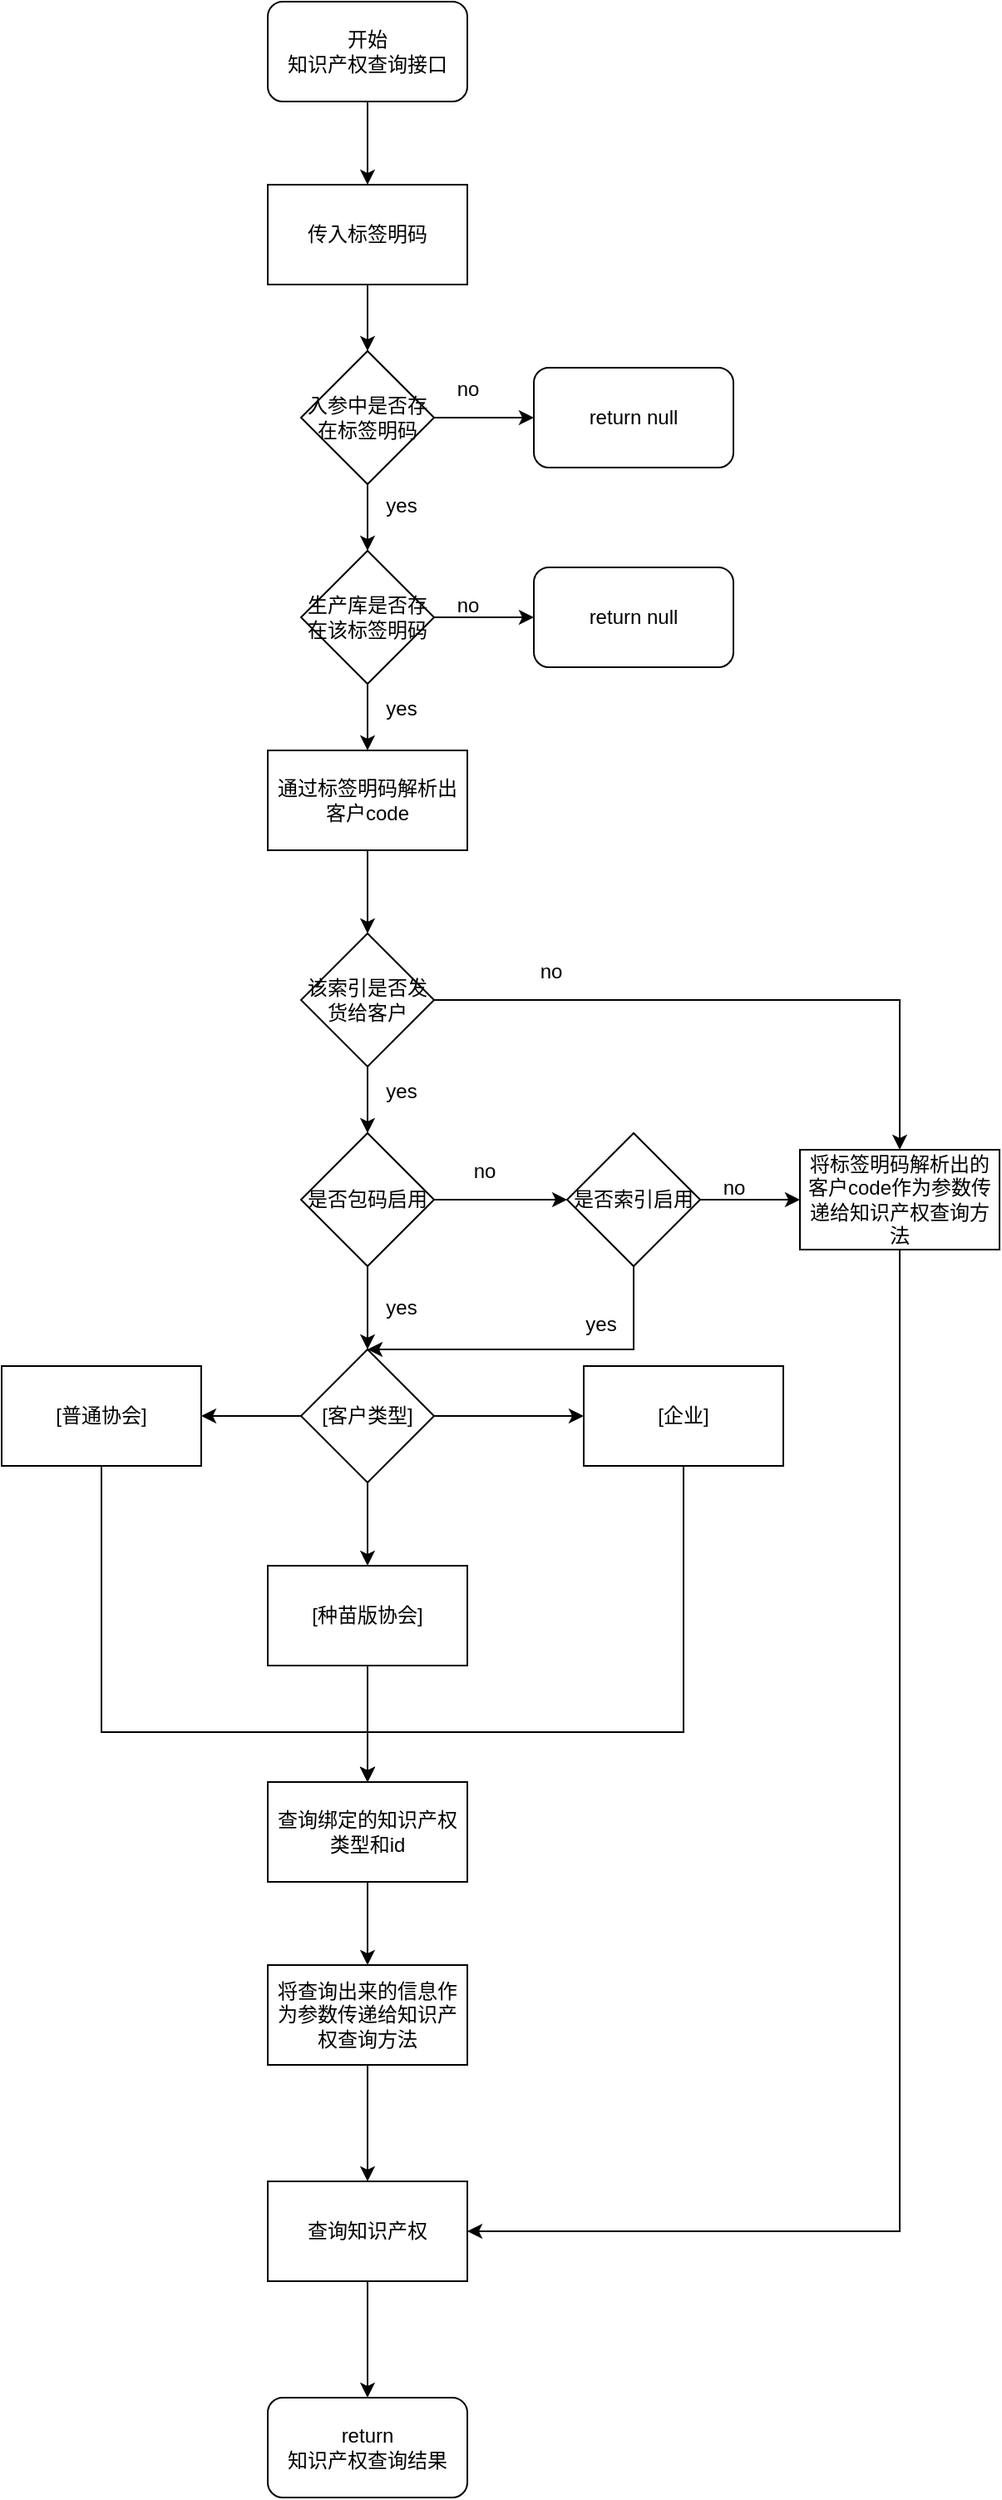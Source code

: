 <mxfile version="25.0.1">
  <diagram name="第 1 页" id="s255MDiugziPjuRfIauH">
    <mxGraphModel dx="1434" dy="772" grid="1" gridSize="10" guides="1" tooltips="1" connect="1" arrows="1" fold="1" page="1" pageScale="1" pageWidth="1654" pageHeight="1169" math="0" shadow="0">
      <root>
        <mxCell id="0" />
        <mxCell id="1" parent="0" />
        <mxCell id="JbyCYwr8BGmZyS5Jvpdc-5" value="" style="edgeStyle=orthogonalEdgeStyle;rounded=0;orthogonalLoop=1;jettySize=auto;html=1;" parent="1" source="JbyCYwr8BGmZyS5Jvpdc-1" target="JbyCYwr8BGmZyS5Jvpdc-4" edge="1">
          <mxGeometry relative="1" as="geometry" />
        </mxCell>
        <mxCell id="JbyCYwr8BGmZyS5Jvpdc-1" value="&lt;font&gt;开始&lt;/font&gt;&lt;div&gt;&lt;font&gt;知识产权查询接口&lt;/font&gt;&lt;/div&gt;" style="rounded=1;whiteSpace=wrap;html=1;" parent="1" vertex="1">
          <mxGeometry x="600" y="120" width="120" height="60" as="geometry" />
        </mxCell>
        <mxCell id="onJ9jWcFODIxRkG4GBCm-2" value="" style="edgeStyle=orthogonalEdgeStyle;rounded=0;orthogonalLoop=1;jettySize=auto;html=1;" edge="1" parent="1" source="JbyCYwr8BGmZyS5Jvpdc-4" target="onJ9jWcFODIxRkG4GBCm-1">
          <mxGeometry relative="1" as="geometry" />
        </mxCell>
        <mxCell id="JbyCYwr8BGmZyS5Jvpdc-4" value="&lt;font&gt;传入标签明码&lt;/font&gt;" style="whiteSpace=wrap;html=1;rounded=0;" parent="1" vertex="1">
          <mxGeometry x="600" y="230" width="120" height="60" as="geometry" />
        </mxCell>
        <mxCell id="onJ9jWcFODIxRkG4GBCm-6" value="" style="edgeStyle=orthogonalEdgeStyle;rounded=0;orthogonalLoop=1;jettySize=auto;html=1;" edge="1" parent="1" source="onJ9jWcFODIxRkG4GBCm-1" target="onJ9jWcFODIxRkG4GBCm-5">
          <mxGeometry relative="1" as="geometry" />
        </mxCell>
        <mxCell id="onJ9jWcFODIxRkG4GBCm-68" value="" style="edgeStyle=orthogonalEdgeStyle;rounded=0;orthogonalLoop=1;jettySize=auto;html=1;" edge="1" parent="1" source="onJ9jWcFODIxRkG4GBCm-1" target="onJ9jWcFODIxRkG4GBCm-67">
          <mxGeometry relative="1" as="geometry" />
        </mxCell>
        <mxCell id="onJ9jWcFODIxRkG4GBCm-1" value="&lt;font&gt;入参中是否存在标签明码&lt;/font&gt;" style="rhombus;whiteSpace=wrap;html=1;rounded=0;" vertex="1" parent="1">
          <mxGeometry x="620" y="330" width="80" height="80" as="geometry" />
        </mxCell>
        <mxCell id="onJ9jWcFODIxRkG4GBCm-12" value="" style="edgeStyle=orthogonalEdgeStyle;rounded=0;orthogonalLoop=1;jettySize=auto;html=1;exitX=0.5;exitY=1;exitDx=0;exitDy=0;" edge="1" parent="1" source="onJ9jWcFODIxRkG4GBCm-30" target="onJ9jWcFODIxRkG4GBCm-11">
          <mxGeometry relative="1" as="geometry" />
        </mxCell>
        <mxCell id="onJ9jWcFODIxRkG4GBCm-31" value="" style="edgeStyle=orthogonalEdgeStyle;rounded=0;orthogonalLoop=1;jettySize=auto;html=1;" edge="1" parent="1" source="onJ9jWcFODIxRkG4GBCm-5" target="onJ9jWcFODIxRkG4GBCm-30">
          <mxGeometry relative="1" as="geometry" />
        </mxCell>
        <mxCell id="onJ9jWcFODIxRkG4GBCm-70" value="" style="edgeStyle=orthogonalEdgeStyle;rounded=0;orthogonalLoop=1;jettySize=auto;html=1;" edge="1" parent="1" source="onJ9jWcFODIxRkG4GBCm-5" target="onJ9jWcFODIxRkG4GBCm-69">
          <mxGeometry relative="1" as="geometry" />
        </mxCell>
        <mxCell id="onJ9jWcFODIxRkG4GBCm-5" value="&lt;font&gt;生产库是否存在该标签明码&lt;/font&gt;" style="rhombus;whiteSpace=wrap;html=1;rounded=0;" vertex="1" parent="1">
          <mxGeometry x="620" y="450" width="80" height="80" as="geometry" />
        </mxCell>
        <mxCell id="onJ9jWcFODIxRkG4GBCm-9" value="no" style="text;html=1;align=center;verticalAlign=middle;resizable=0;points=[];autosize=1;strokeColor=none;fillColor=none;" vertex="1" parent="1">
          <mxGeometry x="700" y="338" width="40" height="30" as="geometry" />
        </mxCell>
        <mxCell id="onJ9jWcFODIxRkG4GBCm-10" value="yes" style="text;html=1;align=center;verticalAlign=middle;resizable=0;points=[];autosize=1;strokeColor=none;fillColor=none;" vertex="1" parent="1">
          <mxGeometry x="660" y="408" width="40" height="30" as="geometry" />
        </mxCell>
        <mxCell id="onJ9jWcFODIxRkG4GBCm-33" value="" style="edgeStyle=orthogonalEdgeStyle;rounded=0;orthogonalLoop=1;jettySize=auto;html=1;" edge="1" parent="1" source="onJ9jWcFODIxRkG4GBCm-11" target="onJ9jWcFODIxRkG4GBCm-32">
          <mxGeometry relative="1" as="geometry" />
        </mxCell>
        <mxCell id="onJ9jWcFODIxRkG4GBCm-65" style="edgeStyle=orthogonalEdgeStyle;rounded=0;orthogonalLoop=1;jettySize=auto;html=1;entryX=0.5;entryY=0;entryDx=0;entryDy=0;" edge="1" parent="1" source="onJ9jWcFODIxRkG4GBCm-11" target="onJ9jWcFODIxRkG4GBCm-44">
          <mxGeometry relative="1" as="geometry" />
        </mxCell>
        <mxCell id="onJ9jWcFODIxRkG4GBCm-11" value="该索引是否发货给客户" style="rhombus;whiteSpace=wrap;html=1;rounded=0;" vertex="1" parent="1">
          <mxGeometry x="620" y="680" width="80" height="80" as="geometry" />
        </mxCell>
        <mxCell id="onJ9jWcFODIxRkG4GBCm-15" value="no" style="text;html=1;align=center;verticalAlign=middle;resizable=0;points=[];autosize=1;strokeColor=none;fillColor=none;" vertex="1" parent="1">
          <mxGeometry x="700" y="468" width="40" height="30" as="geometry" />
        </mxCell>
        <mxCell id="onJ9jWcFODIxRkG4GBCm-16" value="yes" style="text;html=1;align=center;verticalAlign=middle;resizable=0;points=[];autosize=1;strokeColor=none;fillColor=none;" vertex="1" parent="1">
          <mxGeometry x="660" y="530" width="40" height="30" as="geometry" />
        </mxCell>
        <mxCell id="onJ9jWcFODIxRkG4GBCm-30" value="通过标签明码解析出客户code" style="whiteSpace=wrap;html=1;rounded=0;" vertex="1" parent="1">
          <mxGeometry x="600" y="570" width="120" height="60" as="geometry" />
        </mxCell>
        <mxCell id="onJ9jWcFODIxRkG4GBCm-36" value="" style="edgeStyle=orthogonalEdgeStyle;rounded=0;orthogonalLoop=1;jettySize=auto;html=1;" edge="1" parent="1" source="onJ9jWcFODIxRkG4GBCm-32" target="onJ9jWcFODIxRkG4GBCm-35">
          <mxGeometry relative="1" as="geometry" />
        </mxCell>
        <mxCell id="onJ9jWcFODIxRkG4GBCm-39" value="" style="edgeStyle=orthogonalEdgeStyle;rounded=0;orthogonalLoop=1;jettySize=auto;html=1;" edge="1" parent="1" source="onJ9jWcFODIxRkG4GBCm-32" target="onJ9jWcFODIxRkG4GBCm-38">
          <mxGeometry relative="1" as="geometry" />
        </mxCell>
        <mxCell id="onJ9jWcFODIxRkG4GBCm-32" value="&lt;span style=&quot;text-wrap-mode: nowrap;&quot;&gt;是否包码启用&lt;/span&gt;" style="rhombus;whiteSpace=wrap;html=1;rounded=0;" vertex="1" parent="1">
          <mxGeometry x="620" y="800" width="80" height="80" as="geometry" />
        </mxCell>
        <mxCell id="onJ9jWcFODIxRkG4GBCm-34" value="yes" style="text;html=1;align=center;verticalAlign=middle;resizable=0;points=[];autosize=1;strokeColor=none;fillColor=none;" vertex="1" parent="1">
          <mxGeometry x="660" y="760" width="40" height="30" as="geometry" />
        </mxCell>
        <mxCell id="onJ9jWcFODIxRkG4GBCm-42" value="" style="edgeStyle=orthogonalEdgeStyle;rounded=0;orthogonalLoop=1;jettySize=auto;html=1;entryX=0.5;entryY=0;entryDx=0;entryDy=0;exitX=0.5;exitY=1;exitDx=0;exitDy=0;" edge="1" parent="1" source="onJ9jWcFODIxRkG4GBCm-35" target="onJ9jWcFODIxRkG4GBCm-38">
          <mxGeometry relative="1" as="geometry">
            <mxPoint x="820" y="960" as="targetPoint" />
            <Array as="points">
              <mxPoint x="820" y="930" />
            </Array>
          </mxGeometry>
        </mxCell>
        <mxCell id="onJ9jWcFODIxRkG4GBCm-45" value="" style="edgeStyle=orthogonalEdgeStyle;rounded=0;orthogonalLoop=1;jettySize=auto;html=1;" edge="1" parent="1" source="onJ9jWcFODIxRkG4GBCm-35" target="onJ9jWcFODIxRkG4GBCm-44">
          <mxGeometry relative="1" as="geometry" />
        </mxCell>
        <mxCell id="onJ9jWcFODIxRkG4GBCm-35" value="&lt;span style=&quot;text-wrap-mode: nowrap;&quot;&gt;是否索引启用&lt;/span&gt;" style="rhombus;whiteSpace=wrap;html=1;rounded=0;" vertex="1" parent="1">
          <mxGeometry x="780" y="800" width="80" height="80" as="geometry" />
        </mxCell>
        <mxCell id="onJ9jWcFODIxRkG4GBCm-37" value="no" style="text;html=1;align=center;verticalAlign=middle;resizable=0;points=[];autosize=1;strokeColor=none;fillColor=none;" vertex="1" parent="1">
          <mxGeometry x="710" y="808" width="40" height="30" as="geometry" />
        </mxCell>
        <mxCell id="onJ9jWcFODIxRkG4GBCm-48" value="" style="edgeStyle=orthogonalEdgeStyle;rounded=0;orthogonalLoop=1;jettySize=auto;html=1;" edge="1" parent="1" source="onJ9jWcFODIxRkG4GBCm-38" target="onJ9jWcFODIxRkG4GBCm-47">
          <mxGeometry relative="1" as="geometry" />
        </mxCell>
        <mxCell id="onJ9jWcFODIxRkG4GBCm-50" value="" style="edgeStyle=orthogonalEdgeStyle;rounded=0;orthogonalLoop=1;jettySize=auto;html=1;" edge="1" parent="1" source="onJ9jWcFODIxRkG4GBCm-38" target="onJ9jWcFODIxRkG4GBCm-49">
          <mxGeometry relative="1" as="geometry" />
        </mxCell>
        <mxCell id="onJ9jWcFODIxRkG4GBCm-52" value="" style="edgeStyle=orthogonalEdgeStyle;rounded=0;orthogonalLoop=1;jettySize=auto;html=1;" edge="1" parent="1" source="onJ9jWcFODIxRkG4GBCm-38" target="onJ9jWcFODIxRkG4GBCm-51">
          <mxGeometry relative="1" as="geometry" />
        </mxCell>
        <mxCell id="onJ9jWcFODIxRkG4GBCm-38" value="&lt;span style=&quot;text-wrap-mode: nowrap;&quot;&gt;[客户类型]&lt;/span&gt;" style="rhombus;whiteSpace=wrap;html=1;rounded=0;" vertex="1" parent="1">
          <mxGeometry x="620" y="930" width="80" height="80" as="geometry" />
        </mxCell>
        <mxCell id="onJ9jWcFODIxRkG4GBCm-40" value="yes" style="text;html=1;align=center;verticalAlign=middle;resizable=0;points=[];autosize=1;strokeColor=none;fillColor=none;" vertex="1" parent="1">
          <mxGeometry x="660" y="890" width="40" height="30" as="geometry" />
        </mxCell>
        <mxCell id="onJ9jWcFODIxRkG4GBCm-43" value="yes" style="text;html=1;align=center;verticalAlign=middle;resizable=0;points=[];autosize=1;strokeColor=none;fillColor=none;" vertex="1" parent="1">
          <mxGeometry x="780" y="900" width="40" height="30" as="geometry" />
        </mxCell>
        <mxCell id="onJ9jWcFODIxRkG4GBCm-64" style="edgeStyle=orthogonalEdgeStyle;rounded=0;orthogonalLoop=1;jettySize=auto;html=1;entryX=1;entryY=0.5;entryDx=0;entryDy=0;exitX=0.5;exitY=1;exitDx=0;exitDy=0;" edge="1" parent="1" source="onJ9jWcFODIxRkG4GBCm-44" target="onJ9jWcFODIxRkG4GBCm-61">
          <mxGeometry relative="1" as="geometry" />
        </mxCell>
        <mxCell id="onJ9jWcFODIxRkG4GBCm-44" value="将标签明码解析出的客户code作为参数传递给知识产权查询方法" style="whiteSpace=wrap;html=1;rounded=0;" vertex="1" parent="1">
          <mxGeometry x="920" y="810" width="120" height="60" as="geometry" />
        </mxCell>
        <mxCell id="onJ9jWcFODIxRkG4GBCm-46" value="no" style="text;html=1;align=center;verticalAlign=middle;resizable=0;points=[];autosize=1;strokeColor=none;fillColor=none;" vertex="1" parent="1">
          <mxGeometry x="860" y="818" width="40" height="30" as="geometry" />
        </mxCell>
        <mxCell id="onJ9jWcFODIxRkG4GBCm-56" style="edgeStyle=orthogonalEdgeStyle;rounded=0;orthogonalLoop=1;jettySize=auto;html=1;entryX=0.5;entryY=0;entryDx=0;entryDy=0;exitX=0.5;exitY=1;exitDx=0;exitDy=0;" edge="1" parent="1" source="onJ9jWcFODIxRkG4GBCm-47" target="onJ9jWcFODIxRkG4GBCm-53">
          <mxGeometry relative="1" as="geometry">
            <mxPoint x="1040" y="1250" as="targetPoint" />
            <mxPoint x="1310" y="1150" as="sourcePoint" />
            <Array as="points">
              <mxPoint x="850" y="1160" />
              <mxPoint x="660" y="1160" />
            </Array>
          </mxGeometry>
        </mxCell>
        <mxCell id="onJ9jWcFODIxRkG4GBCm-47" value="[企业]" style="whiteSpace=wrap;html=1;rounded=0;" vertex="1" parent="1">
          <mxGeometry x="790" y="940" width="120" height="60" as="geometry" />
        </mxCell>
        <mxCell id="onJ9jWcFODIxRkG4GBCm-54" value="" style="edgeStyle=orthogonalEdgeStyle;rounded=0;orthogonalLoop=1;jettySize=auto;html=1;exitX=0.5;exitY=1;exitDx=0;exitDy=0;" edge="1" parent="1" source="onJ9jWcFODIxRkG4GBCm-49" target="onJ9jWcFODIxRkG4GBCm-53">
          <mxGeometry relative="1" as="geometry">
            <Array as="points">
              <mxPoint x="500" y="1160" />
              <mxPoint x="660" y="1160" />
            </Array>
          </mxGeometry>
        </mxCell>
        <mxCell id="onJ9jWcFODIxRkG4GBCm-49" value="[普通协会]" style="whiteSpace=wrap;html=1;rounded=0;" vertex="1" parent="1">
          <mxGeometry x="440" y="940" width="120" height="60" as="geometry" />
        </mxCell>
        <mxCell id="onJ9jWcFODIxRkG4GBCm-55" style="edgeStyle=orthogonalEdgeStyle;rounded=0;orthogonalLoop=1;jettySize=auto;html=1;entryX=0.5;entryY=0;entryDx=0;entryDy=0;" edge="1" parent="1" source="onJ9jWcFODIxRkG4GBCm-51" target="onJ9jWcFODIxRkG4GBCm-53">
          <mxGeometry relative="1" as="geometry" />
        </mxCell>
        <mxCell id="onJ9jWcFODIxRkG4GBCm-51" value="[种苗版协会]" style="whiteSpace=wrap;html=1;rounded=0;" vertex="1" parent="1">
          <mxGeometry x="600" y="1060" width="120" height="60" as="geometry" />
        </mxCell>
        <mxCell id="onJ9jWcFODIxRkG4GBCm-58" value="" style="edgeStyle=orthogonalEdgeStyle;rounded=0;orthogonalLoop=1;jettySize=auto;html=1;" edge="1" parent="1" source="onJ9jWcFODIxRkG4GBCm-53" target="onJ9jWcFODIxRkG4GBCm-57">
          <mxGeometry relative="1" as="geometry" />
        </mxCell>
        <mxCell id="onJ9jWcFODIxRkG4GBCm-53" value="查询绑定的知识产权类型和id" style="whiteSpace=wrap;html=1;rounded=0;" vertex="1" parent="1">
          <mxGeometry x="600" y="1190" width="120" height="60" as="geometry" />
        </mxCell>
        <mxCell id="onJ9jWcFODIxRkG4GBCm-60" value="" style="edgeStyle=orthogonalEdgeStyle;rounded=0;orthogonalLoop=1;jettySize=auto;html=1;entryX=0.5;entryY=0;entryDx=0;entryDy=0;" edge="1" parent="1" source="onJ9jWcFODIxRkG4GBCm-57" target="onJ9jWcFODIxRkG4GBCm-61">
          <mxGeometry relative="1" as="geometry">
            <mxPoint x="660" y="1420" as="targetPoint" />
          </mxGeometry>
        </mxCell>
        <mxCell id="onJ9jWcFODIxRkG4GBCm-57" value="将查询出来的信息作为参数传递给知识产权查询方法" style="whiteSpace=wrap;html=1;rounded=0;" vertex="1" parent="1">
          <mxGeometry x="600" y="1300" width="120" height="60" as="geometry" />
        </mxCell>
        <mxCell id="onJ9jWcFODIxRkG4GBCm-59" value="return&lt;div&gt;知识产权查询结果&lt;/div&gt;" style="whiteSpace=wrap;html=1;rounded=1;" vertex="1" parent="1">
          <mxGeometry x="600" y="1560" width="120" height="60" as="geometry" />
        </mxCell>
        <mxCell id="onJ9jWcFODIxRkG4GBCm-63" style="edgeStyle=orthogonalEdgeStyle;rounded=0;orthogonalLoop=1;jettySize=auto;html=1;" edge="1" parent="1" source="onJ9jWcFODIxRkG4GBCm-61" target="onJ9jWcFODIxRkG4GBCm-59">
          <mxGeometry relative="1" as="geometry" />
        </mxCell>
        <mxCell id="onJ9jWcFODIxRkG4GBCm-61" value="查询知识产权" style="rounded=0;whiteSpace=wrap;html=1;" vertex="1" parent="1">
          <mxGeometry x="600" y="1430" width="120" height="60" as="geometry" />
        </mxCell>
        <mxCell id="onJ9jWcFODIxRkG4GBCm-66" value="no" style="text;html=1;align=center;verticalAlign=middle;resizable=0;points=[];autosize=1;strokeColor=none;fillColor=none;" vertex="1" parent="1">
          <mxGeometry x="750" y="688" width="40" height="30" as="geometry" />
        </mxCell>
        <mxCell id="onJ9jWcFODIxRkG4GBCm-67" value="return null" style="whiteSpace=wrap;html=1;rounded=1;" vertex="1" parent="1">
          <mxGeometry x="760" y="340" width="120" height="60" as="geometry" />
        </mxCell>
        <mxCell id="onJ9jWcFODIxRkG4GBCm-69" value="return null" style="whiteSpace=wrap;html=1;rounded=1;" vertex="1" parent="1">
          <mxGeometry x="760" y="460" width="120" height="60" as="geometry" />
        </mxCell>
      </root>
    </mxGraphModel>
  </diagram>
</mxfile>
